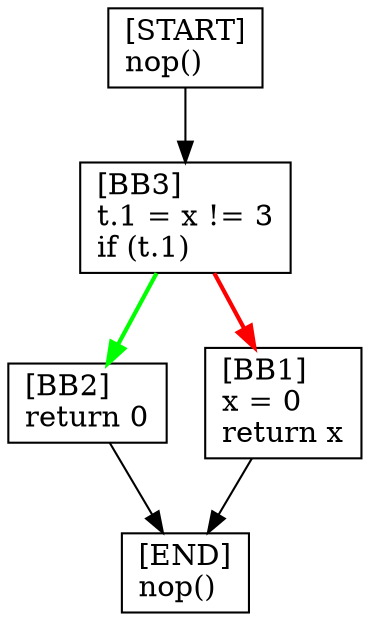 digraph {
  node [shape=box]
  BB3 [label="[BB3]\lt.1 = x != 3\lif (t.1)\l"];
  BB2 [label="[BB2]\lreturn 0\l"];
  END [label="[END]\lnop()\l"];
  START [label="[START]\lnop()\l"];
  BB1 [label="[BB1]\lx = 0\lreturn x\l"];
  BB2 -> END;
  BB3 -> BB1 [color=red, penwidth=2];
  START -> BB3;
  BB1 -> END;
  BB3 -> BB2 [color=green, penwidth=2];
}
